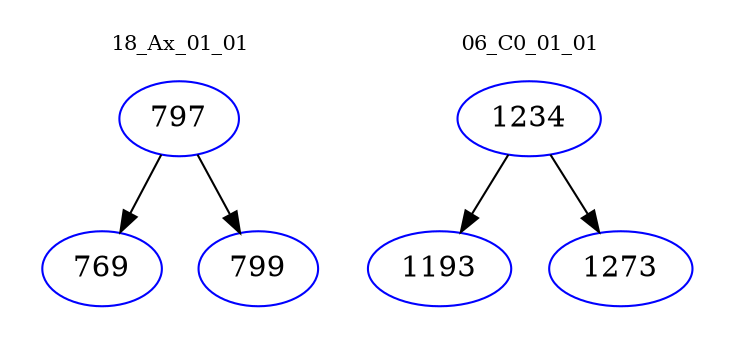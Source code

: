 digraph{
subgraph cluster_0 {
color = white
label = "18_Ax_01_01";
fontsize=10;
T0_797 [label="797", color="blue"]
T0_797 -> T0_769 [color="black"]
T0_769 [label="769", color="blue"]
T0_797 -> T0_799 [color="black"]
T0_799 [label="799", color="blue"]
}
subgraph cluster_1 {
color = white
label = "06_C0_01_01";
fontsize=10;
T1_1234 [label="1234", color="blue"]
T1_1234 -> T1_1193 [color="black"]
T1_1193 [label="1193", color="blue"]
T1_1234 -> T1_1273 [color="black"]
T1_1273 [label="1273", color="blue"]
}
}
